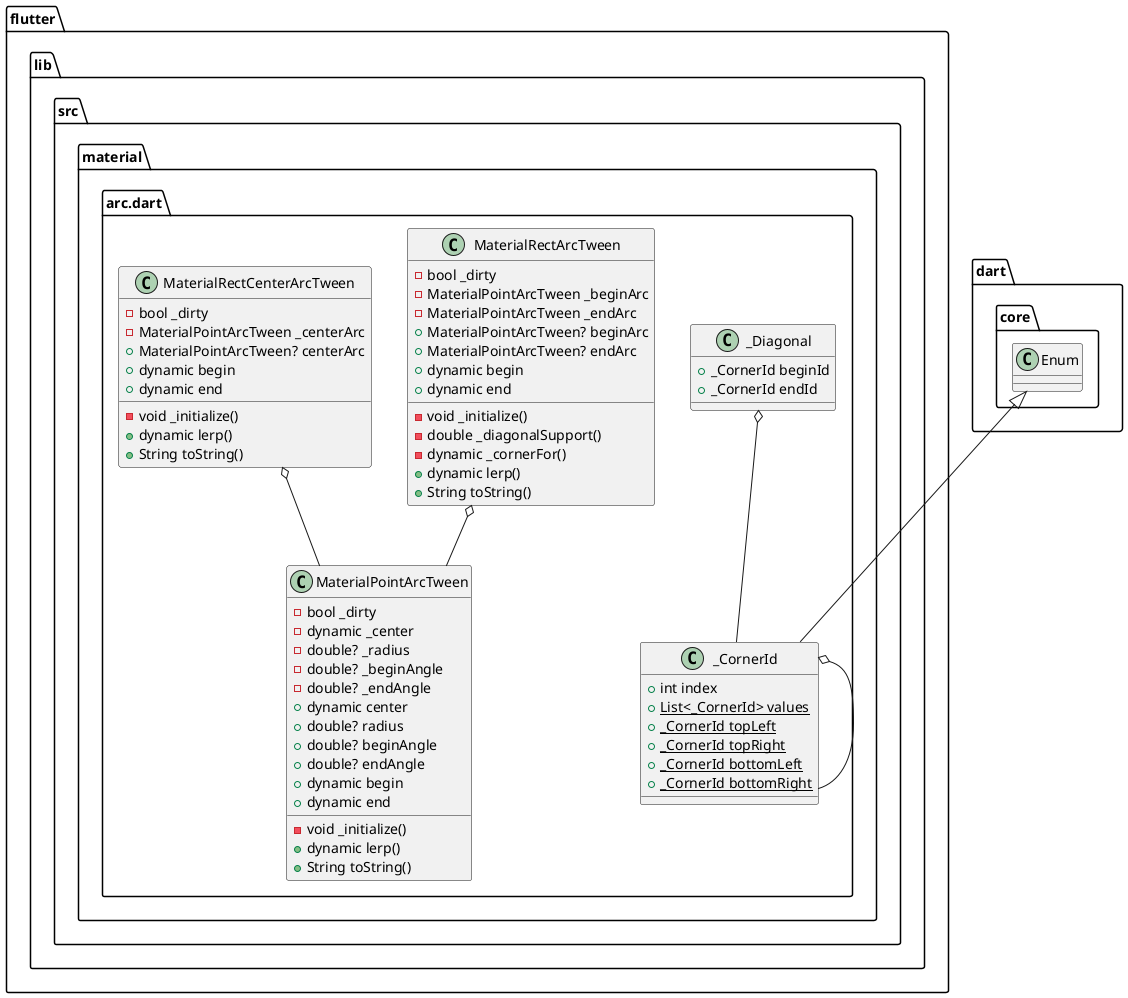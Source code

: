 @startuml
set namespaceSeparator ::

class "flutter::lib::src::material::arc.dart::MaterialPointArcTween" {
  -bool _dirty
  -dynamic _center
  -double? _radius
  -double? _beginAngle
  -double? _endAngle
  +dynamic center
  +double? radius
  +double? beginAngle
  +double? endAngle
  +dynamic begin
  +dynamic end
  -void _initialize()
  +dynamic lerp()
  +String toString()
}

class "flutter::lib::src::material::arc.dart::_Diagonal" {
  +_CornerId beginId
  +_CornerId endId
}

"flutter::lib::src::material::arc.dart::_Diagonal" o-- "flutter::lib::src::material::arc.dart::_CornerId"

class "flutter::lib::src::material::arc.dart::MaterialRectArcTween" {
  -bool _dirty
  -MaterialPointArcTween _beginArc
  -MaterialPointArcTween _endArc
  +MaterialPointArcTween? beginArc
  +MaterialPointArcTween? endArc
  +dynamic begin
  +dynamic end
  -void _initialize()
  -double _diagonalSupport()
  -dynamic _cornerFor()
  +dynamic lerp()
  +String toString()
}

"flutter::lib::src::material::arc.dart::MaterialRectArcTween" o-- "flutter::lib::src::material::arc.dart::MaterialPointArcTween"

class "flutter::lib::src::material::arc.dart::MaterialRectCenterArcTween" {
  -bool _dirty
  -MaterialPointArcTween _centerArc
  +MaterialPointArcTween? centerArc
  +dynamic begin
  +dynamic end
  -void _initialize()
  +dynamic lerp()
  +String toString()
}

"flutter::lib::src::material::arc.dart::MaterialRectCenterArcTween" o-- "flutter::lib::src::material::arc.dart::MaterialPointArcTween"

class "flutter::lib::src::material::arc.dart::_CornerId" {
  +int index
  {static} +List<_CornerId> values
  {static} +_CornerId topLeft
  {static} +_CornerId topRight
  {static} +_CornerId bottomLeft
  {static} +_CornerId bottomRight
}

"flutter::lib::src::material::arc.dart::_CornerId" o-- "flutter::lib::src::material::arc.dart::_CornerId"
"dart::core::Enum" <|-- "flutter::lib::src::material::arc.dart::_CornerId"


@enduml